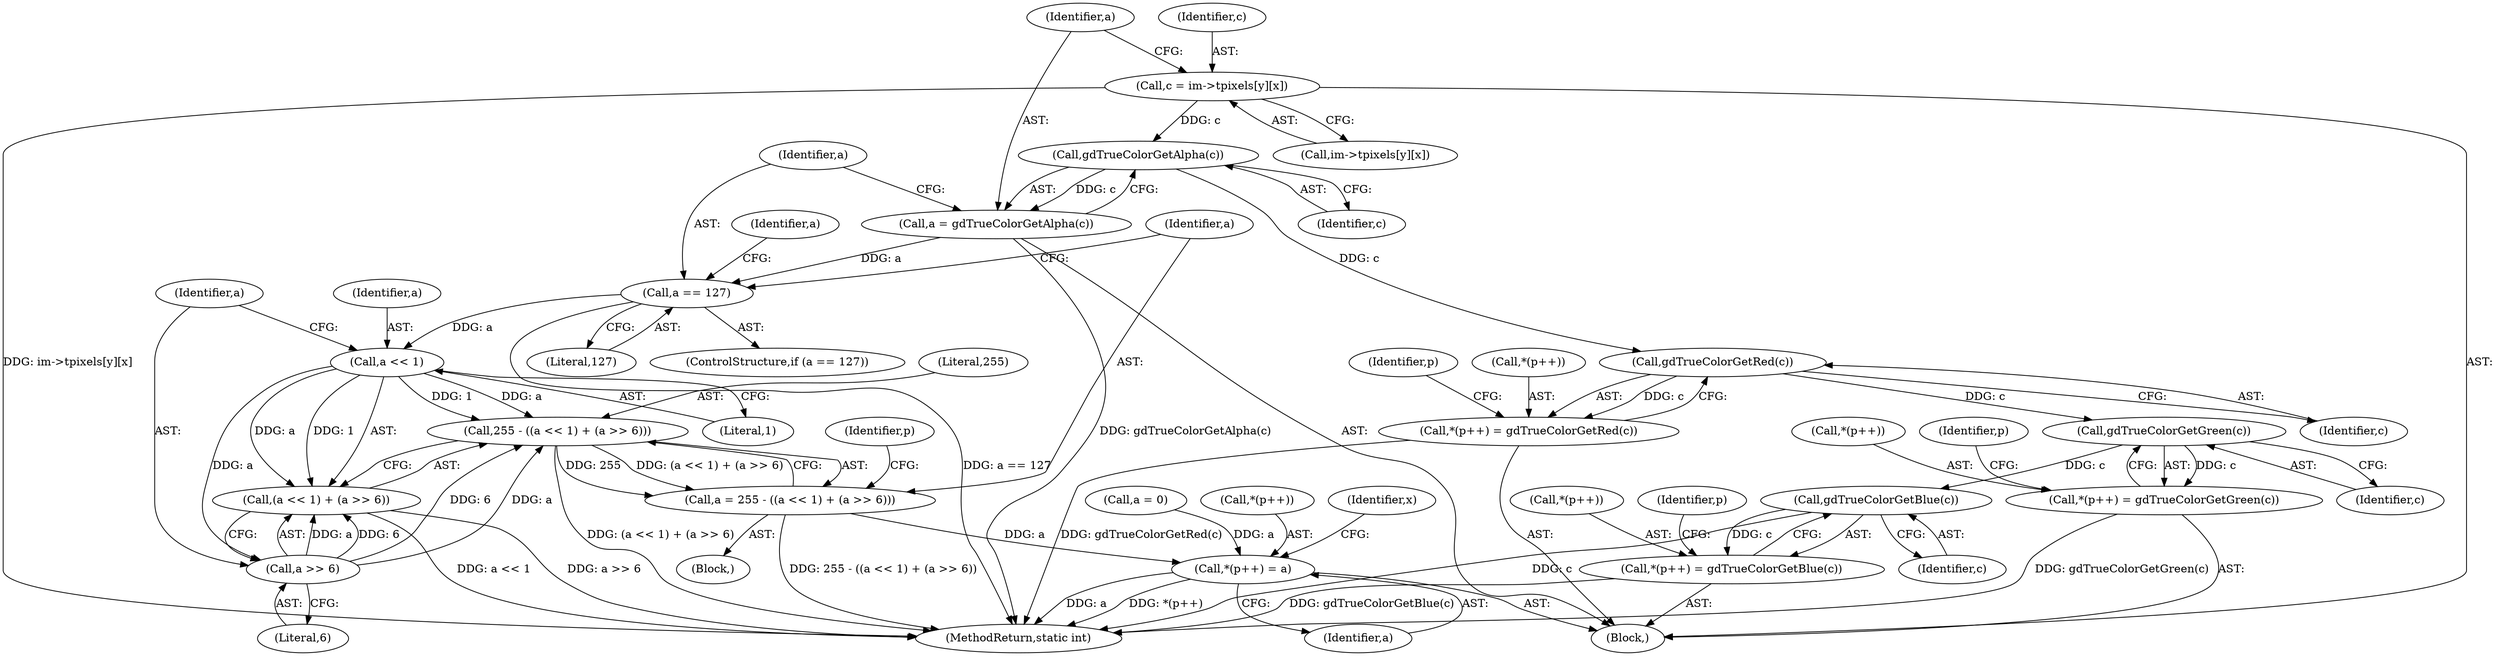 digraph "0_libgd_a49feeae76d41959d85ee733925a4cf40bac61b2_0@array" {
"1000206" [label="(Call,c = im->tpixels[y][x])"];
"1000217" [label="(Call,gdTrueColorGetAlpha(c))"];
"1000215" [label="(Call,a = gdTrueColorGetAlpha(c))"];
"1000220" [label="(Call,a == 127)"];
"1000234" [label="(Call,a << 1)"];
"1000231" [label="(Call,255 - ((a << 1) + (a >> 6)))"];
"1000229" [label="(Call,a = 255 - ((a << 1) + (a >> 6)))"];
"1000258" [label="(Call,*(p++) = a)"];
"1000233" [label="(Call,(a << 1) + (a >> 6))"];
"1000237" [label="(Call,a >> 6)"];
"1000244" [label="(Call,gdTrueColorGetRed(c))"];
"1000240" [label="(Call,*(p++) = gdTrueColorGetRed(c))"];
"1000250" [label="(Call,gdTrueColorGetGreen(c))"];
"1000246" [label="(Call,*(p++) = gdTrueColorGetGreen(c))"];
"1000256" [label="(Call,gdTrueColorGetBlue(c))"];
"1000252" [label="(Call,*(p++) = gdTrueColorGetBlue(c))"];
"1000251" [label="(Identifier,c)"];
"1000300" [label="(MethodReturn,static int)"];
"1000217" [label="(Call,gdTrueColorGetAlpha(c))"];
"1000240" [label="(Call,*(p++) = gdTrueColorGetRed(c))"];
"1000224" [label="(Call,a = 0)"];
"1000219" [label="(ControlStructure,if (a == 127))"];
"1000246" [label="(Call,*(p++) = gdTrueColorGetGreen(c))"];
"1000249" [label="(Identifier,p)"];
"1000261" [label="(Identifier,p)"];
"1000245" [label="(Identifier,c)"];
"1000243" [label="(Identifier,p)"];
"1000225" [label="(Identifier,a)"];
"1000255" [label="(Identifier,p)"];
"1000215" [label="(Call,a = gdTrueColorGetAlpha(c))"];
"1000257" [label="(Identifier,c)"];
"1000250" [label="(Call,gdTrueColorGetGreen(c))"];
"1000232" [label="(Literal,255)"];
"1000247" [label="(Call,*(p++))"];
"1000203" [label="(Block,)"];
"1000216" [label="(Identifier,a)"];
"1000256" [label="(Call,gdTrueColorGetBlue(c))"];
"1000229" [label="(Call,a = 255 - ((a << 1) + (a >> 6)))"];
"1000236" [label="(Literal,1)"];
"1000206" [label="(Call,c = im->tpixels[y][x])"];
"1000262" [label="(Identifier,a)"];
"1000239" [label="(Literal,6)"];
"1000230" [label="(Identifier,a)"];
"1000258" [label="(Call,*(p++) = a)"];
"1000222" [label="(Literal,127)"];
"1000241" [label="(Call,*(p++))"];
"1000233" [label="(Call,(a << 1) + (a >> 6))"];
"1000208" [label="(Call,im->tpixels[y][x])"];
"1000220" [label="(Call,a == 127)"];
"1000238" [label="(Identifier,a)"];
"1000218" [label="(Identifier,c)"];
"1000259" [label="(Call,*(p++))"];
"1000221" [label="(Identifier,a)"];
"1000252" [label="(Call,*(p++) = gdTrueColorGetBlue(c))"];
"1000253" [label="(Call,*(p++))"];
"1000207" [label="(Identifier,c)"];
"1000244" [label="(Call,gdTrueColorGetRed(c))"];
"1000235" [label="(Identifier,a)"];
"1000237" [label="(Call,a >> 6)"];
"1000228" [label="(Block,)"];
"1000231" [label="(Call,255 - ((a << 1) + (a >> 6)))"];
"1000234" [label="(Call,a << 1)"];
"1000202" [label="(Identifier,x)"];
"1000206" -> "1000203"  [label="AST: "];
"1000206" -> "1000208"  [label="CFG: "];
"1000207" -> "1000206"  [label="AST: "];
"1000208" -> "1000206"  [label="AST: "];
"1000216" -> "1000206"  [label="CFG: "];
"1000206" -> "1000300"  [label="DDG: im->tpixels[y][x]"];
"1000206" -> "1000217"  [label="DDG: c"];
"1000217" -> "1000215"  [label="AST: "];
"1000217" -> "1000218"  [label="CFG: "];
"1000218" -> "1000217"  [label="AST: "];
"1000215" -> "1000217"  [label="CFG: "];
"1000217" -> "1000215"  [label="DDG: c"];
"1000217" -> "1000244"  [label="DDG: c"];
"1000215" -> "1000203"  [label="AST: "];
"1000216" -> "1000215"  [label="AST: "];
"1000221" -> "1000215"  [label="CFG: "];
"1000215" -> "1000300"  [label="DDG: gdTrueColorGetAlpha(c)"];
"1000215" -> "1000220"  [label="DDG: a"];
"1000220" -> "1000219"  [label="AST: "];
"1000220" -> "1000222"  [label="CFG: "];
"1000221" -> "1000220"  [label="AST: "];
"1000222" -> "1000220"  [label="AST: "];
"1000225" -> "1000220"  [label="CFG: "];
"1000230" -> "1000220"  [label="CFG: "];
"1000220" -> "1000300"  [label="DDG: a == 127"];
"1000220" -> "1000234"  [label="DDG: a"];
"1000234" -> "1000233"  [label="AST: "];
"1000234" -> "1000236"  [label="CFG: "];
"1000235" -> "1000234"  [label="AST: "];
"1000236" -> "1000234"  [label="AST: "];
"1000238" -> "1000234"  [label="CFG: "];
"1000234" -> "1000231"  [label="DDG: a"];
"1000234" -> "1000231"  [label="DDG: 1"];
"1000234" -> "1000233"  [label="DDG: a"];
"1000234" -> "1000233"  [label="DDG: 1"];
"1000234" -> "1000237"  [label="DDG: a"];
"1000231" -> "1000229"  [label="AST: "];
"1000231" -> "1000233"  [label="CFG: "];
"1000232" -> "1000231"  [label="AST: "];
"1000233" -> "1000231"  [label="AST: "];
"1000229" -> "1000231"  [label="CFG: "];
"1000231" -> "1000300"  [label="DDG: (a << 1) + (a >> 6)"];
"1000231" -> "1000229"  [label="DDG: 255"];
"1000231" -> "1000229"  [label="DDG: (a << 1) + (a >> 6)"];
"1000237" -> "1000231"  [label="DDG: a"];
"1000237" -> "1000231"  [label="DDG: 6"];
"1000229" -> "1000228"  [label="AST: "];
"1000230" -> "1000229"  [label="AST: "];
"1000243" -> "1000229"  [label="CFG: "];
"1000229" -> "1000300"  [label="DDG: 255 - ((a << 1) + (a >> 6))"];
"1000229" -> "1000258"  [label="DDG: a"];
"1000258" -> "1000203"  [label="AST: "];
"1000258" -> "1000262"  [label="CFG: "];
"1000259" -> "1000258"  [label="AST: "];
"1000262" -> "1000258"  [label="AST: "];
"1000202" -> "1000258"  [label="CFG: "];
"1000258" -> "1000300"  [label="DDG: *(p++)"];
"1000258" -> "1000300"  [label="DDG: a"];
"1000224" -> "1000258"  [label="DDG: a"];
"1000233" -> "1000237"  [label="CFG: "];
"1000237" -> "1000233"  [label="AST: "];
"1000233" -> "1000300"  [label="DDG: a >> 6"];
"1000233" -> "1000300"  [label="DDG: a << 1"];
"1000237" -> "1000233"  [label="DDG: a"];
"1000237" -> "1000233"  [label="DDG: 6"];
"1000237" -> "1000239"  [label="CFG: "];
"1000238" -> "1000237"  [label="AST: "];
"1000239" -> "1000237"  [label="AST: "];
"1000244" -> "1000240"  [label="AST: "];
"1000244" -> "1000245"  [label="CFG: "];
"1000245" -> "1000244"  [label="AST: "];
"1000240" -> "1000244"  [label="CFG: "];
"1000244" -> "1000240"  [label="DDG: c"];
"1000244" -> "1000250"  [label="DDG: c"];
"1000240" -> "1000203"  [label="AST: "];
"1000241" -> "1000240"  [label="AST: "];
"1000249" -> "1000240"  [label="CFG: "];
"1000240" -> "1000300"  [label="DDG: gdTrueColorGetRed(c)"];
"1000250" -> "1000246"  [label="AST: "];
"1000250" -> "1000251"  [label="CFG: "];
"1000251" -> "1000250"  [label="AST: "];
"1000246" -> "1000250"  [label="CFG: "];
"1000250" -> "1000246"  [label="DDG: c"];
"1000250" -> "1000256"  [label="DDG: c"];
"1000246" -> "1000203"  [label="AST: "];
"1000247" -> "1000246"  [label="AST: "];
"1000255" -> "1000246"  [label="CFG: "];
"1000246" -> "1000300"  [label="DDG: gdTrueColorGetGreen(c)"];
"1000256" -> "1000252"  [label="AST: "];
"1000256" -> "1000257"  [label="CFG: "];
"1000257" -> "1000256"  [label="AST: "];
"1000252" -> "1000256"  [label="CFG: "];
"1000256" -> "1000300"  [label="DDG: c"];
"1000256" -> "1000252"  [label="DDG: c"];
"1000252" -> "1000203"  [label="AST: "];
"1000253" -> "1000252"  [label="AST: "];
"1000261" -> "1000252"  [label="CFG: "];
"1000252" -> "1000300"  [label="DDG: gdTrueColorGetBlue(c)"];
}
